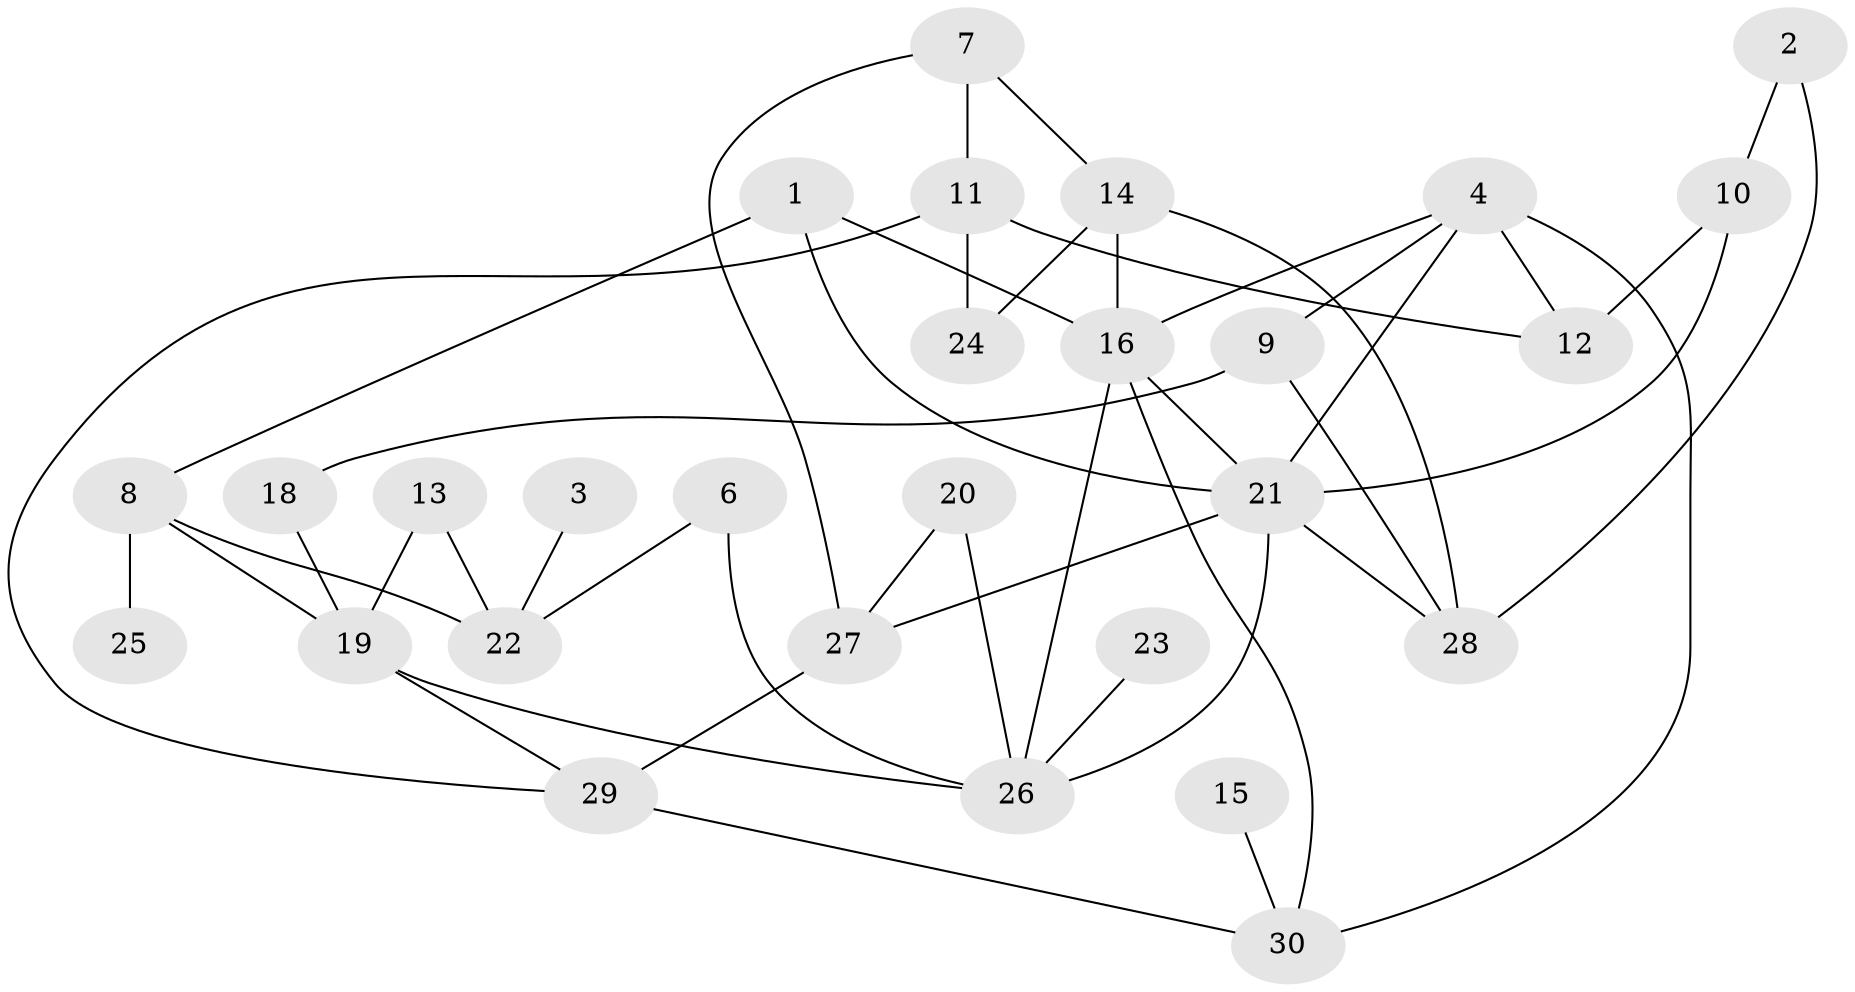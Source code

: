 // original degree distribution, {2: 0.3220338983050847, 3: 0.22033898305084745, 4: 0.2033898305084746, 1: 0.13559322033898305, 5: 0.0847457627118644, 0: 0.03389830508474576}
// Generated by graph-tools (version 1.1) at 2025/00/03/09/25 03:00:51]
// undirected, 28 vertices, 46 edges
graph export_dot {
graph [start="1"]
  node [color=gray90,style=filled];
  1;
  2;
  3;
  4;
  6;
  7;
  8;
  9;
  10;
  11;
  12;
  13;
  14;
  15;
  16;
  18;
  19;
  20;
  21;
  22;
  23;
  24;
  25;
  26;
  27;
  28;
  29;
  30;
  1 -- 8 [weight=1.0];
  1 -- 16 [weight=2.0];
  1 -- 21 [weight=1.0];
  2 -- 10 [weight=1.0];
  2 -- 28 [weight=1.0];
  3 -- 22 [weight=1.0];
  4 -- 9 [weight=1.0];
  4 -- 12 [weight=2.0];
  4 -- 16 [weight=1.0];
  4 -- 21 [weight=1.0];
  4 -- 30 [weight=1.0];
  6 -- 22 [weight=1.0];
  6 -- 26 [weight=1.0];
  7 -- 11 [weight=1.0];
  7 -- 14 [weight=1.0];
  7 -- 27 [weight=1.0];
  8 -- 19 [weight=1.0];
  8 -- 22 [weight=2.0];
  8 -- 25 [weight=1.0];
  9 -- 18 [weight=1.0];
  9 -- 28 [weight=1.0];
  10 -- 12 [weight=1.0];
  10 -- 21 [weight=1.0];
  11 -- 12 [weight=1.0];
  11 -- 24 [weight=1.0];
  11 -- 29 [weight=1.0];
  13 -- 19 [weight=1.0];
  13 -- 22 [weight=1.0];
  14 -- 16 [weight=1.0];
  14 -- 24 [weight=1.0];
  14 -- 28 [weight=1.0];
  15 -- 30 [weight=1.0];
  16 -- 21 [weight=1.0];
  16 -- 26 [weight=1.0];
  16 -- 30 [weight=1.0];
  18 -- 19 [weight=1.0];
  19 -- 26 [weight=1.0];
  19 -- 29 [weight=1.0];
  20 -- 26 [weight=1.0];
  20 -- 27 [weight=1.0];
  21 -- 26 [weight=1.0];
  21 -- 27 [weight=1.0];
  21 -- 28 [weight=1.0];
  23 -- 26 [weight=1.0];
  27 -- 29 [weight=1.0];
  29 -- 30 [weight=1.0];
}
